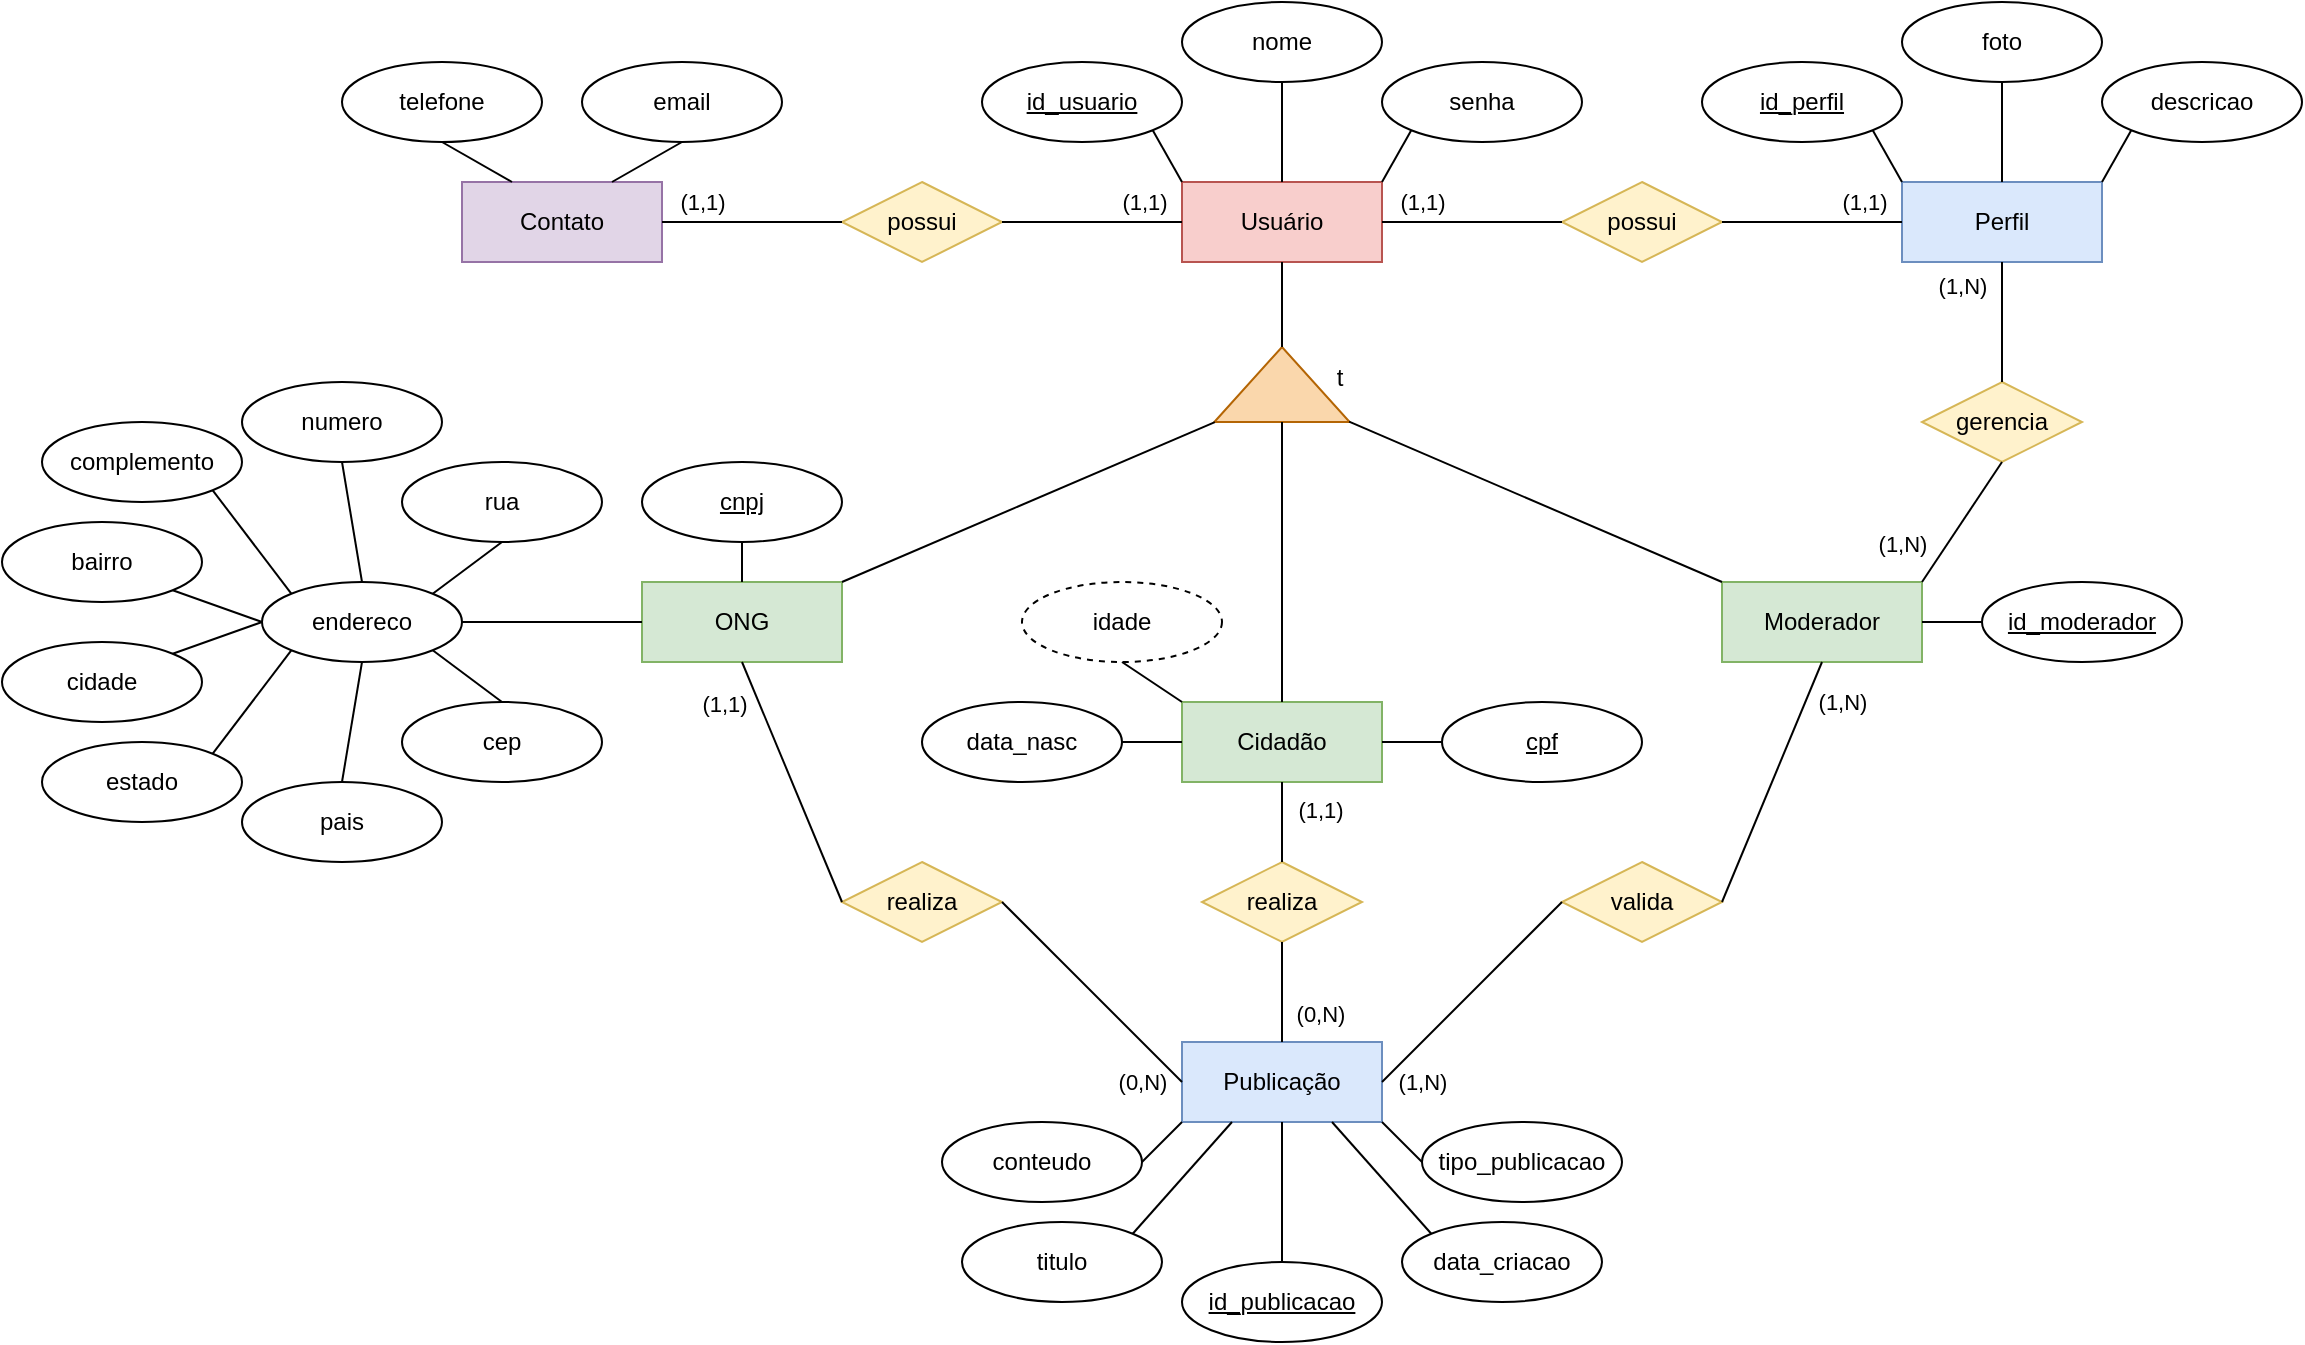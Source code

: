 <mxfile version="26.1.3">
  <diagram name="Página-1" id="IgtQdQog4KXprrLTXbDi">
    <mxGraphModel grid="1" page="0" gridSize="10" guides="1" tooltips="1" connect="1" arrows="1" fold="1" pageScale="1" pageWidth="827" pageHeight="1169" math="0" shadow="0">
      <root>
        <mxCell id="0" />
        <mxCell id="1" parent="0" />
        <mxCell id="9MNxcv8Mi1jSOk7e2wJ6-2" value="Usuário" style="whiteSpace=wrap;html=1;align=center;fillColor=#f8cecc;strokeColor=#b85450;" vertex="1" parent="1">
          <mxGeometry x="290" y="240" width="100" height="40" as="geometry" />
        </mxCell>
        <mxCell id="9MNxcv8Mi1jSOk7e2wJ6-3" value="Cidadão" style="whiteSpace=wrap;html=1;align=center;fillColor=#d5e8d4;strokeColor=#82b366;" vertex="1" parent="1">
          <mxGeometry x="290" y="500" width="100" height="40" as="geometry" />
        </mxCell>
        <mxCell id="9MNxcv8Mi1jSOk7e2wJ6-4" value="nome" style="ellipse;whiteSpace=wrap;html=1;align=center;" vertex="1" parent="1">
          <mxGeometry x="290" y="150" width="100" height="40" as="geometry" />
        </mxCell>
        <mxCell id="9MNxcv8Mi1jSOk7e2wJ6-5" value="senha" style="ellipse;whiteSpace=wrap;html=1;align=center;" vertex="1" parent="1">
          <mxGeometry x="390" y="180" width="100" height="40" as="geometry" />
        </mxCell>
        <mxCell id="9MNxcv8Mi1jSOk7e2wJ6-7" value="id_usuario" style="ellipse;whiteSpace=wrap;html=1;align=center;fontStyle=4;" vertex="1" parent="1">
          <mxGeometry x="190" y="180" width="100" height="40" as="geometry" />
        </mxCell>
        <mxCell id="9MNxcv8Mi1jSOk7e2wJ6-8" value="" style="endArrow=none;html=1;rounded=0;exitX=1;exitY=1;exitDx=0;exitDy=0;entryX=0;entryY=0;entryDx=0;entryDy=0;" edge="1" parent="1" source="9MNxcv8Mi1jSOk7e2wJ6-7" target="9MNxcv8Mi1jSOk7e2wJ6-2">
          <mxGeometry relative="1" as="geometry">
            <mxPoint x="310" y="320" as="sourcePoint" />
            <mxPoint x="470" y="320" as="targetPoint" />
          </mxGeometry>
        </mxCell>
        <mxCell id="9MNxcv8Mi1jSOk7e2wJ6-9" value="" style="endArrow=none;html=1;rounded=0;exitX=0.5;exitY=1;exitDx=0;exitDy=0;entryX=0.5;entryY=0;entryDx=0;entryDy=0;" edge="1" parent="1" source="9MNxcv8Mi1jSOk7e2wJ6-4" target="9MNxcv8Mi1jSOk7e2wJ6-2">
          <mxGeometry relative="1" as="geometry">
            <mxPoint x="320" y="300" as="sourcePoint" />
            <mxPoint x="480" y="300" as="targetPoint" />
          </mxGeometry>
        </mxCell>
        <mxCell id="9MNxcv8Mi1jSOk7e2wJ6-10" value="" style="endArrow=none;html=1;rounded=0;exitX=1;exitY=0;exitDx=0;exitDy=0;entryX=0;entryY=1;entryDx=0;entryDy=0;" edge="1" parent="1" source="9MNxcv8Mi1jSOk7e2wJ6-2" target="9MNxcv8Mi1jSOk7e2wJ6-5">
          <mxGeometry relative="1" as="geometry">
            <mxPoint x="400" y="300" as="sourcePoint" />
            <mxPoint x="560" y="300" as="targetPoint" />
          </mxGeometry>
        </mxCell>
        <mxCell id="9MNxcv8Mi1jSOk7e2wJ6-13" value="" style="triangle;whiteSpace=wrap;html=1;rotation=-90;fillColor=#fad7ac;strokeColor=#b46504;" vertex="1" parent="1">
          <mxGeometry x="321.25" y="307.41" width="37.5" height="67.66" as="geometry" />
        </mxCell>
        <mxCell id="9MNxcv8Mi1jSOk7e2wJ6-14" value="" style="endArrow=none;html=1;rounded=0;exitX=0.5;exitY=1;exitDx=0;exitDy=0;entryX=1;entryY=0.5;entryDx=0;entryDy=0;" edge="1" parent="1" source="9MNxcv8Mi1jSOk7e2wJ6-2" target="9MNxcv8Mi1jSOk7e2wJ6-13">
          <mxGeometry relative="1" as="geometry">
            <mxPoint x="370" y="320" as="sourcePoint" />
            <mxPoint x="530" y="320" as="targetPoint" />
          </mxGeometry>
        </mxCell>
        <mxCell id="9MNxcv8Mi1jSOk7e2wJ6-15" value="ONG" style="whiteSpace=wrap;html=1;align=center;fillColor=#d5e8d4;strokeColor=#82b366;" vertex="1" parent="1">
          <mxGeometry x="20" y="440" width="100" height="40" as="geometry" />
        </mxCell>
        <mxCell id="9MNxcv8Mi1jSOk7e2wJ6-16" value="Moderador" style="whiteSpace=wrap;html=1;align=center;fillColor=#d5e8d4;strokeColor=#82b366;" vertex="1" parent="1">
          <mxGeometry x="560" y="440" width="100" height="40" as="geometry" />
        </mxCell>
        <mxCell id="9MNxcv8Mi1jSOk7e2wJ6-17" value="Contato" style="whiteSpace=wrap;html=1;align=center;fillColor=#e1d5e7;strokeColor=#9673a6;" vertex="1" parent="1">
          <mxGeometry x="-70" y="240" width="100" height="40" as="geometry" />
        </mxCell>
        <mxCell id="9MNxcv8Mi1jSOk7e2wJ6-18" value="possui" style="shape=rhombus;perimeter=rhombusPerimeter;whiteSpace=wrap;html=1;align=center;fillColor=#fff2cc;strokeColor=#d6b656;" vertex="1" parent="1">
          <mxGeometry x="480" y="240" width="80" height="40" as="geometry" />
        </mxCell>
        <mxCell id="9MNxcv8Mi1jSOk7e2wJ6-19" value="Perfil" style="whiteSpace=wrap;html=1;align=center;fillColor=#dae8fc;strokeColor=#6c8ebf;" vertex="1" parent="1">
          <mxGeometry x="650" y="240" width="100" height="40" as="geometry" />
        </mxCell>
        <mxCell id="9MNxcv8Mi1jSOk7e2wJ6-20" value="" style="endArrow=none;html=1;rounded=0;exitX=1;exitY=0.5;exitDx=0;exitDy=0;entryX=0;entryY=0.5;entryDx=0;entryDy=0;" edge="1" parent="1" source="9MNxcv8Mi1jSOk7e2wJ6-2" target="9MNxcv8Mi1jSOk7e2wJ6-18">
          <mxGeometry relative="1" as="geometry">
            <mxPoint x="350" y="290" as="sourcePoint" />
            <mxPoint x="350" y="333" as="targetPoint" />
          </mxGeometry>
        </mxCell>
        <mxCell id="9MNxcv8Mi1jSOk7e2wJ6-99" value="(1,1)" style="edgeLabel;html=1;align=center;verticalAlign=middle;resizable=0;points=[];" vertex="1" connectable="0" parent="9MNxcv8Mi1jSOk7e2wJ6-20">
          <mxGeometry x="-0.293" relative="1" as="geometry">
            <mxPoint x="-12" y="-10" as="offset" />
          </mxGeometry>
        </mxCell>
        <mxCell id="9MNxcv8Mi1jSOk7e2wJ6-21" value="" style="endArrow=none;html=1;rounded=0;exitX=1;exitY=0.5;exitDx=0;exitDy=0;entryX=0;entryY=0.5;entryDx=0;entryDy=0;" edge="1" parent="1" source="9MNxcv8Mi1jSOk7e2wJ6-18" target="9MNxcv8Mi1jSOk7e2wJ6-19">
          <mxGeometry relative="1" as="geometry">
            <mxPoint x="400" y="270" as="sourcePoint" />
            <mxPoint x="530" y="270" as="targetPoint" />
          </mxGeometry>
        </mxCell>
        <mxCell id="9MNxcv8Mi1jSOk7e2wJ6-100" value="(1,1)" style="edgeLabel;html=1;align=center;verticalAlign=middle;resizable=0;points=[];" vertex="1" connectable="0" parent="9MNxcv8Mi1jSOk7e2wJ6-21">
          <mxGeometry x="0.231" relative="1" as="geometry">
            <mxPoint x="15" y="-10" as="offset" />
          </mxGeometry>
        </mxCell>
        <mxCell id="9MNxcv8Mi1jSOk7e2wJ6-22" value="id_perfil" style="ellipse;whiteSpace=wrap;html=1;align=center;fontStyle=4;" vertex="1" parent="1">
          <mxGeometry x="550" y="180" width="100" height="40" as="geometry" />
        </mxCell>
        <mxCell id="9MNxcv8Mi1jSOk7e2wJ6-24" value="descricao" style="ellipse;whiteSpace=wrap;html=1;align=center;" vertex="1" parent="1">
          <mxGeometry x="750" y="180" width="100" height="40" as="geometry" />
        </mxCell>
        <mxCell id="9MNxcv8Mi1jSOk7e2wJ6-26" value="foto" style="ellipse;whiteSpace=wrap;html=1;align=center;" vertex="1" parent="1">
          <mxGeometry x="650" y="150" width="100" height="40" as="geometry" />
        </mxCell>
        <mxCell id="9MNxcv8Mi1jSOk7e2wJ6-27" value="" style="endArrow=none;html=1;rounded=0;exitX=1;exitY=1;exitDx=0;exitDy=0;entryX=0;entryY=0;entryDx=0;entryDy=0;" edge="1" parent="1" source="9MNxcv8Mi1jSOk7e2wJ6-22" target="9MNxcv8Mi1jSOk7e2wJ6-19">
          <mxGeometry relative="1" as="geometry">
            <mxPoint x="700" y="340" as="sourcePoint" />
            <mxPoint x="860" y="340" as="targetPoint" />
          </mxGeometry>
        </mxCell>
        <mxCell id="9MNxcv8Mi1jSOk7e2wJ6-28" value="" style="endArrow=none;html=1;rounded=0;exitX=0.5;exitY=1;exitDx=0;exitDy=0;entryX=0.5;entryY=0;entryDx=0;entryDy=0;" edge="1" parent="1" source="9MNxcv8Mi1jSOk7e2wJ6-26" target="9MNxcv8Mi1jSOk7e2wJ6-19">
          <mxGeometry relative="1" as="geometry">
            <mxPoint x="700" y="310" as="sourcePoint" />
            <mxPoint x="860" y="310" as="targetPoint" />
          </mxGeometry>
        </mxCell>
        <mxCell id="9MNxcv8Mi1jSOk7e2wJ6-29" value="" style="endArrow=none;html=1;rounded=0;exitX=0;exitY=1;exitDx=0;exitDy=0;entryX=1;entryY=0;entryDx=0;entryDy=0;" edge="1" parent="1" source="9MNxcv8Mi1jSOk7e2wJ6-24" target="9MNxcv8Mi1jSOk7e2wJ6-19">
          <mxGeometry relative="1" as="geometry">
            <mxPoint x="750" y="270" as="sourcePoint" />
            <mxPoint x="910" y="270" as="targetPoint" />
          </mxGeometry>
        </mxCell>
        <mxCell id="9MNxcv8Mi1jSOk7e2wJ6-30" value="possui" style="shape=rhombus;perimeter=rhombusPerimeter;whiteSpace=wrap;html=1;align=center;fillColor=#fff2cc;strokeColor=#d6b656;" vertex="1" parent="1">
          <mxGeometry x="120" y="240" width="80" height="40" as="geometry" />
        </mxCell>
        <mxCell id="9MNxcv8Mi1jSOk7e2wJ6-31" value="" style="endArrow=none;html=1;rounded=0;exitX=1;exitY=0.5;exitDx=0;exitDy=0;entryX=0;entryY=0.5;entryDx=0;entryDy=0;" edge="1" parent="1" source="9MNxcv8Mi1jSOk7e2wJ6-30" target="9MNxcv8Mi1jSOk7e2wJ6-2">
          <mxGeometry relative="1" as="geometry">
            <mxPoint x="400" y="270" as="sourcePoint" />
            <mxPoint x="490" y="270" as="targetPoint" />
          </mxGeometry>
        </mxCell>
        <mxCell id="9MNxcv8Mi1jSOk7e2wJ6-97" value="(1,1)" style="edgeLabel;html=1;align=center;verticalAlign=middle;resizable=0;points=[];" vertex="1" connectable="0" parent="9MNxcv8Mi1jSOk7e2wJ6-31">
          <mxGeometry x="0.477" y="-1" relative="1" as="geometry">
            <mxPoint x="4" y="-11" as="offset" />
          </mxGeometry>
        </mxCell>
        <mxCell id="9MNxcv8Mi1jSOk7e2wJ6-32" value="" style="endArrow=none;html=1;rounded=0;exitX=1;exitY=0.5;exitDx=0;exitDy=0;entryX=0;entryY=0.5;entryDx=0;entryDy=0;" edge="1" parent="1" source="9MNxcv8Mi1jSOk7e2wJ6-17" target="9MNxcv8Mi1jSOk7e2wJ6-30">
          <mxGeometry relative="1" as="geometry">
            <mxPoint x="210" y="270" as="sourcePoint" />
            <mxPoint x="300" y="270" as="targetPoint" />
          </mxGeometry>
        </mxCell>
        <mxCell id="9MNxcv8Mi1jSOk7e2wJ6-98" value="(1,1)" style="edgeLabel;html=1;align=center;verticalAlign=middle;resizable=0;points=[];" vertex="1" connectable="0" parent="9MNxcv8Mi1jSOk7e2wJ6-32">
          <mxGeometry x="-0.201" y="1" relative="1" as="geometry">
            <mxPoint x="-16" y="-9" as="offset" />
          </mxGeometry>
        </mxCell>
        <mxCell id="9MNxcv8Mi1jSOk7e2wJ6-34" value="telefone" style="ellipse;whiteSpace=wrap;html=1;align=center;" vertex="1" parent="1">
          <mxGeometry x="-130" y="180" width="100" height="40" as="geometry" />
        </mxCell>
        <mxCell id="9MNxcv8Mi1jSOk7e2wJ6-35" value="email" style="ellipse;whiteSpace=wrap;html=1;align=center;" vertex="1" parent="1">
          <mxGeometry x="-10" y="180" width="100" height="40" as="geometry" />
        </mxCell>
        <mxCell id="9MNxcv8Mi1jSOk7e2wJ6-36" value="" style="endArrow=none;html=1;rounded=0;exitX=0.5;exitY=1;exitDx=0;exitDy=0;entryX=0.25;entryY=0;entryDx=0;entryDy=0;" edge="1" parent="1" source="9MNxcv8Mi1jSOk7e2wJ6-34" target="9MNxcv8Mi1jSOk7e2wJ6-17">
          <mxGeometry relative="1" as="geometry">
            <mxPoint x="-80" y="310" as="sourcePoint" />
            <mxPoint x="80" y="310" as="targetPoint" />
          </mxGeometry>
        </mxCell>
        <mxCell id="9MNxcv8Mi1jSOk7e2wJ6-37" value="" style="endArrow=none;html=1;rounded=0;exitX=0.5;exitY=1;exitDx=0;exitDy=0;entryX=0.75;entryY=0;entryDx=0;entryDy=0;" edge="1" parent="1" source="9MNxcv8Mi1jSOk7e2wJ6-35" target="9MNxcv8Mi1jSOk7e2wJ6-17">
          <mxGeometry relative="1" as="geometry">
            <mxPoint x="-70" y="230" as="sourcePoint" />
            <mxPoint x="-35" y="250" as="targetPoint" />
          </mxGeometry>
        </mxCell>
        <mxCell id="9MNxcv8Mi1jSOk7e2wJ6-38" value="" style="endArrow=none;html=1;rounded=0;exitX=0;exitY=0.5;exitDx=0;exitDy=0;entryX=0.5;entryY=0;entryDx=0;entryDy=0;" edge="1" parent="1" source="9MNxcv8Mi1jSOk7e2wJ6-13" target="9MNxcv8Mi1jSOk7e2wJ6-3">
          <mxGeometry relative="1" as="geometry">
            <mxPoint x="320" y="410" as="sourcePoint" />
            <mxPoint x="480" y="410" as="targetPoint" />
          </mxGeometry>
        </mxCell>
        <mxCell id="9MNxcv8Mi1jSOk7e2wJ6-39" value="" style="endArrow=none;html=1;rounded=0;entryX=0;entryY=0;entryDx=0;entryDy=0;exitX=0.004;exitY=0.996;exitDx=0;exitDy=0;exitPerimeter=0;" edge="1" parent="1" source="9MNxcv8Mi1jSOk7e2wJ6-13" target="9MNxcv8Mi1jSOk7e2wJ6-16">
          <mxGeometry relative="1" as="geometry">
            <mxPoint x="380" y="360" as="sourcePoint" />
            <mxPoint x="350" y="450" as="targetPoint" />
          </mxGeometry>
        </mxCell>
        <mxCell id="9MNxcv8Mi1jSOk7e2wJ6-40" value="" style="endArrow=none;html=1;rounded=0;entryX=1;entryY=0;entryDx=0;entryDy=0;exitX=-0.001;exitY=0.004;exitDx=0;exitDy=0;exitPerimeter=0;" edge="1" parent="1" source="9MNxcv8Mi1jSOk7e2wJ6-13" target="9MNxcv8Mi1jSOk7e2wJ6-15">
          <mxGeometry relative="1" as="geometry">
            <mxPoint x="300" y="360" as="sourcePoint" />
            <mxPoint x="140" y="440" as="targetPoint" />
          </mxGeometry>
        </mxCell>
        <mxCell id="9MNxcv8Mi1jSOk7e2wJ6-41" value="t" style="text;html=1;align=center;verticalAlign=middle;whiteSpace=wrap;rounded=0;" vertex="1" parent="1">
          <mxGeometry x="358.75" y="326.24" width="20" height="23.76" as="geometry" />
        </mxCell>
        <mxCell id="9MNxcv8Mi1jSOk7e2wJ6-42" value="id_moderador" style="ellipse;whiteSpace=wrap;html=1;align=center;fontStyle=4;" vertex="1" parent="1">
          <mxGeometry x="690" y="440" width="100" height="40" as="geometry" />
        </mxCell>
        <mxCell id="9MNxcv8Mi1jSOk7e2wJ6-43" value="" style="endArrow=none;html=1;rounded=0;exitX=1;exitY=0.5;exitDx=0;exitDy=0;entryX=0;entryY=0.5;entryDx=0;entryDy=0;" edge="1" parent="1" source="9MNxcv8Mi1jSOk7e2wJ6-16" target="9MNxcv8Mi1jSOk7e2wJ6-42">
          <mxGeometry width="50" height="50" relative="1" as="geometry">
            <mxPoint x="660" y="470" as="sourcePoint" />
            <mxPoint x="710" y="420" as="targetPoint" />
          </mxGeometry>
        </mxCell>
        <mxCell id="9MNxcv8Mi1jSOk7e2wJ6-44" value="cpf" style="ellipse;whiteSpace=wrap;html=1;align=center;fontStyle=4;" vertex="1" parent="1">
          <mxGeometry x="420" y="500" width="100" height="40" as="geometry" />
        </mxCell>
        <mxCell id="9MNxcv8Mi1jSOk7e2wJ6-47" value="" style="endArrow=none;html=1;rounded=0;entryX=0;entryY=0.5;entryDx=0;entryDy=0;exitX=1;exitY=0.5;exitDx=0;exitDy=0;" edge="1" parent="1" source="9MNxcv8Mi1jSOk7e2wJ6-3" target="9MNxcv8Mi1jSOk7e2wJ6-44">
          <mxGeometry width="50" height="50" relative="1" as="geometry">
            <mxPoint x="400" y="540" as="sourcePoint" />
            <mxPoint x="370" y="570" as="targetPoint" />
          </mxGeometry>
        </mxCell>
        <mxCell id="9MNxcv8Mi1jSOk7e2wJ6-48" value="data_nasc" style="ellipse;whiteSpace=wrap;html=1;align=center;" vertex="1" parent="1">
          <mxGeometry x="160" y="500" width="100" height="40" as="geometry" />
        </mxCell>
        <mxCell id="9MNxcv8Mi1jSOk7e2wJ6-50" value="" style="endArrow=none;html=1;rounded=0;entryX=1;entryY=0.5;entryDx=0;entryDy=0;exitX=0;exitY=0.5;exitDx=0;exitDy=0;" edge="1" parent="1" source="9MNxcv8Mi1jSOk7e2wJ6-3" target="9MNxcv8Mi1jSOk7e2wJ6-48">
          <mxGeometry width="50" height="50" relative="1" as="geometry">
            <mxPoint x="210" y="620" as="sourcePoint" />
            <mxPoint x="260" y="570" as="targetPoint" />
          </mxGeometry>
        </mxCell>
        <mxCell id="9MNxcv8Mi1jSOk7e2wJ6-51" value="idade" style="ellipse;whiteSpace=wrap;html=1;align=center;dashed=1;" vertex="1" parent="1">
          <mxGeometry x="210" y="440" width="100" height="40" as="geometry" />
        </mxCell>
        <mxCell id="9MNxcv8Mi1jSOk7e2wJ6-52" value="" style="endArrow=none;html=1;rounded=0;entryX=0.5;entryY=1;entryDx=0;entryDy=0;exitX=0;exitY=0;exitDx=0;exitDy=0;" edge="1" parent="1" source="9MNxcv8Mi1jSOk7e2wJ6-3" target="9MNxcv8Mi1jSOk7e2wJ6-51">
          <mxGeometry width="50" height="50" relative="1" as="geometry">
            <mxPoint x="300" y="530" as="sourcePoint" />
            <mxPoint x="270" y="530" as="targetPoint" />
          </mxGeometry>
        </mxCell>
        <mxCell id="9MNxcv8Mi1jSOk7e2wJ6-53" value="cnpj" style="ellipse;whiteSpace=wrap;html=1;align=center;fontStyle=4;" vertex="1" parent="1">
          <mxGeometry x="20" y="380" width="100" height="40" as="geometry" />
        </mxCell>
        <mxCell id="9MNxcv8Mi1jSOk7e2wJ6-54" value="" style="endArrow=none;html=1;rounded=0;exitX=0.5;exitY=1;exitDx=0;exitDy=0;entryX=0.5;entryY=0;entryDx=0;entryDy=0;" edge="1" parent="1" source="9MNxcv8Mi1jSOk7e2wJ6-53" target="9MNxcv8Mi1jSOk7e2wJ6-15">
          <mxGeometry relative="1" as="geometry">
            <mxPoint x="140" y="380" as="sourcePoint" />
            <mxPoint x="300" y="380" as="targetPoint" />
          </mxGeometry>
        </mxCell>
        <mxCell id="9MNxcv8Mi1jSOk7e2wJ6-55" value="endereco" style="ellipse;whiteSpace=wrap;html=1;align=center;" vertex="1" parent="1">
          <mxGeometry x="-170" y="440" width="100" height="40" as="geometry" />
        </mxCell>
        <mxCell id="9MNxcv8Mi1jSOk7e2wJ6-56" value="" style="endArrow=none;html=1;rounded=0;exitX=1;exitY=0.5;exitDx=0;exitDy=0;entryX=0;entryY=0.5;entryDx=0;entryDy=0;" edge="1" parent="1" source="9MNxcv8Mi1jSOk7e2wJ6-55" target="9MNxcv8Mi1jSOk7e2wJ6-15">
          <mxGeometry width="50" height="50" relative="1" as="geometry">
            <mxPoint x="670" y="470" as="sourcePoint" />
            <mxPoint x="700" y="470" as="targetPoint" />
          </mxGeometry>
        </mxCell>
        <mxCell id="9MNxcv8Mi1jSOk7e2wJ6-57" value="pais" style="ellipse;whiteSpace=wrap;html=1;align=center;" vertex="1" parent="1">
          <mxGeometry x="-180" y="540" width="100" height="40" as="geometry" />
        </mxCell>
        <mxCell id="9MNxcv8Mi1jSOk7e2wJ6-58" value="estado" style="ellipse;whiteSpace=wrap;html=1;align=center;" vertex="1" parent="1">
          <mxGeometry x="-280" y="520" width="100" height="40" as="geometry" />
        </mxCell>
        <mxCell id="9MNxcv8Mi1jSOk7e2wJ6-59" value="cep" style="ellipse;whiteSpace=wrap;html=1;align=center;" vertex="1" parent="1">
          <mxGeometry x="-100" y="500" width="100" height="40" as="geometry" />
        </mxCell>
        <mxCell id="9MNxcv8Mi1jSOk7e2wJ6-60" value="bairro" style="ellipse;whiteSpace=wrap;html=1;align=center;" vertex="1" parent="1">
          <mxGeometry x="-300" y="410" width="100" height="40" as="geometry" />
        </mxCell>
        <mxCell id="9MNxcv8Mi1jSOk7e2wJ6-61" value="complemento" style="ellipse;whiteSpace=wrap;html=1;align=center;" vertex="1" parent="1">
          <mxGeometry x="-280" y="360" width="100" height="40" as="geometry" />
        </mxCell>
        <mxCell id="9MNxcv8Mi1jSOk7e2wJ6-62" value="numero" style="ellipse;whiteSpace=wrap;html=1;align=center;" vertex="1" parent="1">
          <mxGeometry x="-180" y="340" width="100" height="40" as="geometry" />
        </mxCell>
        <mxCell id="9MNxcv8Mi1jSOk7e2wJ6-63" value="rua" style="ellipse;whiteSpace=wrap;html=1;align=center;" vertex="1" parent="1">
          <mxGeometry x="-100" y="380" width="100" height="40" as="geometry" />
        </mxCell>
        <mxCell id="9MNxcv8Mi1jSOk7e2wJ6-64" value="cidade" style="ellipse;whiteSpace=wrap;html=1;align=center;" vertex="1" parent="1">
          <mxGeometry x="-300" y="470" width="100" height="40" as="geometry" />
        </mxCell>
        <mxCell id="9MNxcv8Mi1jSOk7e2wJ6-65" value="" style="endArrow=none;html=1;rounded=0;exitX=1;exitY=1;exitDx=0;exitDy=0;entryX=0.5;entryY=0;entryDx=0;entryDy=0;" edge="1" parent="1" source="9MNxcv8Mi1jSOk7e2wJ6-55" target="9MNxcv8Mi1jSOk7e2wJ6-59">
          <mxGeometry relative="1" as="geometry">
            <mxPoint x="-80" y="590" as="sourcePoint" />
            <mxPoint x="80" y="590" as="targetPoint" />
          </mxGeometry>
        </mxCell>
        <mxCell id="9MNxcv8Mi1jSOk7e2wJ6-66" value="" style="endArrow=none;html=1;rounded=0;exitX=0.5;exitY=1;exitDx=0;exitDy=0;entryX=1;entryY=0;entryDx=0;entryDy=0;" edge="1" parent="1" source="9MNxcv8Mi1jSOk7e2wJ6-63" target="9MNxcv8Mi1jSOk7e2wJ6-55">
          <mxGeometry relative="1" as="geometry">
            <mxPoint x="-75" y="484" as="sourcePoint" />
            <mxPoint x="-40" y="510" as="targetPoint" />
          </mxGeometry>
        </mxCell>
        <mxCell id="9MNxcv8Mi1jSOk7e2wJ6-67" value="" style="endArrow=none;html=1;rounded=0;exitX=0.5;exitY=1;exitDx=0;exitDy=0;entryX=0.5;entryY=0;entryDx=0;entryDy=0;" edge="1" parent="1" source="9MNxcv8Mi1jSOk7e2wJ6-62" target="9MNxcv8Mi1jSOk7e2wJ6-55">
          <mxGeometry relative="1" as="geometry">
            <mxPoint x="-40" y="430" as="sourcePoint" />
            <mxPoint x="-75" y="456" as="targetPoint" />
          </mxGeometry>
        </mxCell>
        <mxCell id="9MNxcv8Mi1jSOk7e2wJ6-68" value="" style="endArrow=none;html=1;rounded=0;exitX=0.5;exitY=1;exitDx=0;exitDy=0;entryX=0.5;entryY=0;entryDx=0;entryDy=0;" edge="1" parent="1" source="9MNxcv8Mi1jSOk7e2wJ6-55" target="9MNxcv8Mi1jSOk7e2wJ6-57">
          <mxGeometry relative="1" as="geometry">
            <mxPoint x="-120" y="390" as="sourcePoint" />
            <mxPoint x="-110" y="450" as="targetPoint" />
          </mxGeometry>
        </mxCell>
        <mxCell id="9MNxcv8Mi1jSOk7e2wJ6-69" value="" style="endArrow=none;html=1;rounded=0;exitX=0;exitY=1;exitDx=0;exitDy=0;entryX=1;entryY=0;entryDx=0;entryDy=0;" edge="1" parent="1" source="9MNxcv8Mi1jSOk7e2wJ6-55" target="9MNxcv8Mi1jSOk7e2wJ6-58">
          <mxGeometry relative="1" as="geometry">
            <mxPoint x="-110" y="490" as="sourcePoint" />
            <mxPoint x="-120" y="550" as="targetPoint" />
          </mxGeometry>
        </mxCell>
        <mxCell id="9MNxcv8Mi1jSOk7e2wJ6-70" value="" style="endArrow=none;html=1;rounded=0;exitX=0;exitY=0;exitDx=0;exitDy=0;entryX=1;entryY=1;entryDx=0;entryDy=0;" edge="1" parent="1" source="9MNxcv8Mi1jSOk7e2wJ6-55" target="9MNxcv8Mi1jSOk7e2wJ6-61">
          <mxGeometry relative="1" as="geometry">
            <mxPoint x="-145" y="484" as="sourcePoint" />
            <mxPoint x="-185" y="536" as="targetPoint" />
          </mxGeometry>
        </mxCell>
        <mxCell id="9MNxcv8Mi1jSOk7e2wJ6-71" value="" style="endArrow=none;html=1;rounded=0;exitX=0;exitY=0.5;exitDx=0;exitDy=0;entryX=1;entryY=1;entryDx=0;entryDy=0;" edge="1" parent="1" source="9MNxcv8Mi1jSOk7e2wJ6-55" target="9MNxcv8Mi1jSOk7e2wJ6-60">
          <mxGeometry relative="1" as="geometry">
            <mxPoint x="-145" y="456" as="sourcePoint" />
            <mxPoint x="-185" y="404" as="targetPoint" />
          </mxGeometry>
        </mxCell>
        <mxCell id="9MNxcv8Mi1jSOk7e2wJ6-72" value="" style="endArrow=none;html=1;rounded=0;exitX=0;exitY=0.5;exitDx=0;exitDy=0;entryX=1;entryY=0;entryDx=0;entryDy=0;" edge="1" parent="1" source="9MNxcv8Mi1jSOk7e2wJ6-55" target="9MNxcv8Mi1jSOk7e2wJ6-64">
          <mxGeometry relative="1" as="geometry">
            <mxPoint x="-160" y="470" as="sourcePoint" />
            <mxPoint x="-205" y="454" as="targetPoint" />
          </mxGeometry>
        </mxCell>
        <mxCell id="9MNxcv8Mi1jSOk7e2wJ6-73" value="gerencia" style="shape=rhombus;perimeter=rhombusPerimeter;whiteSpace=wrap;html=1;align=center;fillColor=#fff2cc;strokeColor=#d6b656;" vertex="1" parent="1">
          <mxGeometry x="660" y="340" width="80" height="40" as="geometry" />
        </mxCell>
        <mxCell id="9MNxcv8Mi1jSOk7e2wJ6-74" value="" style="endArrow=none;html=1;rounded=0;exitX=1;exitY=0;exitDx=0;exitDy=0;entryX=0.5;entryY=1;entryDx=0;entryDy=0;" edge="1" parent="1" source="9MNxcv8Mi1jSOk7e2wJ6-16" target="9MNxcv8Mi1jSOk7e2wJ6-73">
          <mxGeometry relative="1" as="geometry">
            <mxPoint x="660" y="400" as="sourcePoint" />
            <mxPoint x="820" y="400" as="targetPoint" />
          </mxGeometry>
        </mxCell>
        <mxCell id="9MNxcv8Mi1jSOk7e2wJ6-102" value="(1,N)" style="edgeLabel;html=1;align=center;verticalAlign=middle;resizable=0;points=[];" vertex="1" connectable="0" parent="9MNxcv8Mi1jSOk7e2wJ6-74">
          <mxGeometry x="-0.435" y="1" relative="1" as="geometry">
            <mxPoint x="-21" y="-2" as="offset" />
          </mxGeometry>
        </mxCell>
        <mxCell id="9MNxcv8Mi1jSOk7e2wJ6-75" value="" style="endArrow=none;html=1;rounded=0;exitX=0.5;exitY=0;exitDx=0;exitDy=0;entryX=0.5;entryY=1;entryDx=0;entryDy=0;" edge="1" parent="1" source="9MNxcv8Mi1jSOk7e2wJ6-73" target="9MNxcv8Mi1jSOk7e2wJ6-19">
          <mxGeometry relative="1" as="geometry">
            <mxPoint x="670" y="450" as="sourcePoint" />
            <mxPoint x="710" y="390" as="targetPoint" />
          </mxGeometry>
        </mxCell>
        <mxCell id="9MNxcv8Mi1jSOk7e2wJ6-101" value="(1,N)" style="edgeLabel;html=1;align=center;verticalAlign=middle;resizable=0;points=[];" vertex="1" connectable="0" parent="9MNxcv8Mi1jSOk7e2wJ6-75">
          <mxGeometry x="0.623" y="3" relative="1" as="geometry">
            <mxPoint x="-17" as="offset" />
          </mxGeometry>
        </mxCell>
        <mxCell id="9MNxcv8Mi1jSOk7e2wJ6-76" value="valida" style="shape=rhombus;perimeter=rhombusPerimeter;whiteSpace=wrap;html=1;align=center;fillColor=#fff2cc;strokeColor=#d6b656;" vertex="1" parent="1">
          <mxGeometry x="480" y="580" width="80" height="40" as="geometry" />
        </mxCell>
        <mxCell id="9MNxcv8Mi1jSOk7e2wJ6-77" value="Publicação" style="whiteSpace=wrap;html=1;align=center;fillColor=#dae8fc;strokeColor=#6c8ebf;" vertex="1" parent="1">
          <mxGeometry x="290" y="670" width="100" height="40" as="geometry" />
        </mxCell>
        <mxCell id="9MNxcv8Mi1jSOk7e2wJ6-78" value="" style="endArrow=none;html=1;rounded=0;exitX=1;exitY=0.5;exitDx=0;exitDy=0;entryX=0.5;entryY=1;entryDx=0;entryDy=0;" edge="1" parent="1" source="9MNxcv8Mi1jSOk7e2wJ6-76" target="9MNxcv8Mi1jSOk7e2wJ6-16">
          <mxGeometry relative="1" as="geometry">
            <mxPoint x="490" y="530" as="sourcePoint" />
            <mxPoint x="650" y="530" as="targetPoint" />
          </mxGeometry>
        </mxCell>
        <mxCell id="9MNxcv8Mi1jSOk7e2wJ6-103" value="(1,N)" style="edgeLabel;html=1;align=center;verticalAlign=middle;resizable=0;points=[];" vertex="1" connectable="0" parent="9MNxcv8Mi1jSOk7e2wJ6-78">
          <mxGeometry x="0.497" y="4" relative="1" as="geometry">
            <mxPoint x="26" y="-9" as="offset" />
          </mxGeometry>
        </mxCell>
        <mxCell id="9MNxcv8Mi1jSOk7e2wJ6-79" value="" style="endArrow=none;html=1;rounded=0;exitX=1;exitY=0.5;exitDx=0;exitDy=0;entryX=0;entryY=0.5;entryDx=0;entryDy=0;" edge="1" parent="1" source="9MNxcv8Mi1jSOk7e2wJ6-77" target="9MNxcv8Mi1jSOk7e2wJ6-76">
          <mxGeometry relative="1" as="geometry">
            <mxPoint x="570" y="660" as="sourcePoint" />
            <mxPoint x="620" y="530" as="targetPoint" />
          </mxGeometry>
        </mxCell>
        <mxCell id="9MNxcv8Mi1jSOk7e2wJ6-104" value="(1,N)" style="edgeLabel;html=1;align=center;verticalAlign=middle;resizable=0;points=[];" vertex="1" connectable="0" parent="9MNxcv8Mi1jSOk7e2wJ6-79">
          <mxGeometry x="-0.673" y="-1" relative="1" as="geometry">
            <mxPoint x="4" y="14" as="offset" />
          </mxGeometry>
        </mxCell>
        <mxCell id="9MNxcv8Mi1jSOk7e2wJ6-80" value="realiza" style="shape=rhombus;perimeter=rhombusPerimeter;whiteSpace=wrap;html=1;align=center;fillColor=#fff2cc;strokeColor=#d6b656;" vertex="1" parent="1">
          <mxGeometry x="300" y="580" width="80" height="40" as="geometry" />
        </mxCell>
        <mxCell id="9MNxcv8Mi1jSOk7e2wJ6-81" value="realiza" style="shape=rhombus;perimeter=rhombusPerimeter;whiteSpace=wrap;html=1;align=center;fillColor=#fff2cc;strokeColor=#d6b656;" vertex="1" parent="1">
          <mxGeometry x="120" y="580" width="80" height="40" as="geometry" />
        </mxCell>
        <mxCell id="9MNxcv8Mi1jSOk7e2wJ6-82" value="" style="endArrow=none;html=1;rounded=0;exitX=0.5;exitY=0;exitDx=0;exitDy=0;entryX=0.5;entryY=1;entryDx=0;entryDy=0;" edge="1" parent="1" source="9MNxcv8Mi1jSOk7e2wJ6-77" target="9MNxcv8Mi1jSOk7e2wJ6-80">
          <mxGeometry relative="1" as="geometry">
            <mxPoint x="400" y="710" as="sourcePoint" />
            <mxPoint x="490" y="610" as="targetPoint" />
          </mxGeometry>
        </mxCell>
        <mxCell id="9MNxcv8Mi1jSOk7e2wJ6-106" value="(0,N)" style="edgeLabel;html=1;align=center;verticalAlign=middle;resizable=0;points=[];" vertex="1" connectable="0" parent="9MNxcv8Mi1jSOk7e2wJ6-82">
          <mxGeometry x="-0.443" y="2" relative="1" as="geometry">
            <mxPoint x="21" as="offset" />
          </mxGeometry>
        </mxCell>
        <mxCell id="9MNxcv8Mi1jSOk7e2wJ6-83" value="" style="endArrow=none;html=1;rounded=0;exitX=0.5;exitY=0;exitDx=0;exitDy=0;entryX=0.5;entryY=1;entryDx=0;entryDy=0;" edge="1" parent="1" source="9MNxcv8Mi1jSOk7e2wJ6-80" target="9MNxcv8Mi1jSOk7e2wJ6-3">
          <mxGeometry relative="1" as="geometry">
            <mxPoint x="350" y="730" as="sourcePoint" />
            <mxPoint x="349" y="670" as="targetPoint" />
          </mxGeometry>
        </mxCell>
        <mxCell id="9MNxcv8Mi1jSOk7e2wJ6-105" value="(1,1)" style="edgeLabel;html=1;align=center;verticalAlign=middle;resizable=0;points=[];" vertex="1" connectable="0" parent="9MNxcv8Mi1jSOk7e2wJ6-83">
          <mxGeometry x="0.297" relative="1" as="geometry">
            <mxPoint x="19" as="offset" />
          </mxGeometry>
        </mxCell>
        <mxCell id="9MNxcv8Mi1jSOk7e2wJ6-84" value="" style="endArrow=none;html=1;rounded=0;exitX=0;exitY=0.5;exitDx=0;exitDy=0;entryX=1;entryY=0.5;entryDx=0;entryDy=0;" edge="1" parent="1" source="9MNxcv8Mi1jSOk7e2wJ6-77" target="9MNxcv8Mi1jSOk7e2wJ6-81">
          <mxGeometry relative="1" as="geometry">
            <mxPoint x="350" y="590" as="sourcePoint" />
            <mxPoint x="350" y="510" as="targetPoint" />
          </mxGeometry>
        </mxCell>
        <mxCell id="9MNxcv8Mi1jSOk7e2wJ6-107" value="(0,N)" style="edgeLabel;html=1;align=center;verticalAlign=middle;resizable=0;points=[];" vertex="1" connectable="0" parent="9MNxcv8Mi1jSOk7e2wJ6-84">
          <mxGeometry x="-0.611" y="1" relative="1" as="geometry">
            <mxPoint x="-2" y="17" as="offset" />
          </mxGeometry>
        </mxCell>
        <mxCell id="9MNxcv8Mi1jSOk7e2wJ6-85" value="" style="endArrow=none;html=1;rounded=0;exitX=0;exitY=0.5;exitDx=0;exitDy=0;entryX=0.5;entryY=1;entryDx=0;entryDy=0;" edge="1" parent="1" source="9MNxcv8Mi1jSOk7e2wJ6-81" target="9MNxcv8Mi1jSOk7e2wJ6-15">
          <mxGeometry relative="1" as="geometry">
            <mxPoint x="300" y="750" as="sourcePoint" />
            <mxPoint x="210" y="650" as="targetPoint" />
          </mxGeometry>
        </mxCell>
        <mxCell id="9MNxcv8Mi1jSOk7e2wJ6-108" value="(1,1)" style="edgeLabel;html=1;align=center;verticalAlign=middle;resizable=0;points=[];" vertex="1" connectable="0" parent="9MNxcv8Mi1jSOk7e2wJ6-85">
          <mxGeometry x="0.664" relative="1" as="geometry">
            <mxPoint x="-18" as="offset" />
          </mxGeometry>
        </mxCell>
        <mxCell id="9MNxcv8Mi1jSOk7e2wJ6-86" value="id_publicacao" style="ellipse;whiteSpace=wrap;html=1;align=center;fontStyle=4;" vertex="1" parent="1">
          <mxGeometry x="290" y="780" width="100" height="40" as="geometry" />
        </mxCell>
        <mxCell id="9MNxcv8Mi1jSOk7e2wJ6-87" value="titulo" style="ellipse;whiteSpace=wrap;html=1;align=center;" vertex="1" parent="1">
          <mxGeometry x="180" y="760" width="100" height="40" as="geometry" />
        </mxCell>
        <mxCell id="9MNxcv8Mi1jSOk7e2wJ6-88" value="conteudo" style="ellipse;whiteSpace=wrap;html=1;align=center;" vertex="1" parent="1">
          <mxGeometry x="170" y="710" width="100" height="40" as="geometry" />
        </mxCell>
        <mxCell id="9MNxcv8Mi1jSOk7e2wJ6-89" value="data_criacao" style="ellipse;whiteSpace=wrap;html=1;align=center;" vertex="1" parent="1">
          <mxGeometry x="400" y="760" width="100" height="40" as="geometry" />
        </mxCell>
        <mxCell id="9MNxcv8Mi1jSOk7e2wJ6-90" value="tipo_publicacao" style="ellipse;whiteSpace=wrap;html=1;align=center;" vertex="1" parent="1">
          <mxGeometry x="410" y="710" width="100" height="40" as="geometry" />
        </mxCell>
        <mxCell id="9MNxcv8Mi1jSOk7e2wJ6-92" value="" style="endArrow=none;html=1;rounded=0;exitX=0.5;exitY=0;exitDx=0;exitDy=0;entryX=0.5;entryY=1;entryDx=0;entryDy=0;" edge="1" parent="1" source="9MNxcv8Mi1jSOk7e2wJ6-86" target="9MNxcv8Mi1jSOk7e2wJ6-77">
          <mxGeometry relative="1" as="geometry">
            <mxPoint x="330" y="760" as="sourcePoint" />
            <mxPoint x="490" y="760" as="targetPoint" />
          </mxGeometry>
        </mxCell>
        <mxCell id="9MNxcv8Mi1jSOk7e2wJ6-93" value="" style="endArrow=none;html=1;rounded=0;exitX=1;exitY=0;exitDx=0;exitDy=0;entryX=0.25;entryY=1;entryDx=0;entryDy=0;" edge="1" parent="1" source="9MNxcv8Mi1jSOk7e2wJ6-87" target="9MNxcv8Mi1jSOk7e2wJ6-77">
          <mxGeometry relative="1" as="geometry">
            <mxPoint x="250" y="820" as="sourcePoint" />
            <mxPoint x="410" y="820" as="targetPoint" />
          </mxGeometry>
        </mxCell>
        <mxCell id="9MNxcv8Mi1jSOk7e2wJ6-94" value="" style="endArrow=none;html=1;rounded=0;exitX=1;exitY=0.5;exitDx=0;exitDy=0;entryX=0;entryY=1;entryDx=0;entryDy=0;" edge="1" parent="1" source="9MNxcv8Mi1jSOk7e2wJ6-88" target="9MNxcv8Mi1jSOk7e2wJ6-77">
          <mxGeometry relative="1" as="geometry">
            <mxPoint x="290" y="770" as="sourcePoint" />
            <mxPoint x="450" y="770" as="targetPoint" />
          </mxGeometry>
        </mxCell>
        <mxCell id="9MNxcv8Mi1jSOk7e2wJ6-95" value="" style="endArrow=none;html=1;rounded=0;exitX=0;exitY=0;exitDx=0;exitDy=0;entryX=0.75;entryY=1;entryDx=0;entryDy=0;" edge="1" parent="1" source="9MNxcv8Mi1jSOk7e2wJ6-89" target="9MNxcv8Mi1jSOk7e2wJ6-77">
          <mxGeometry relative="1" as="geometry">
            <mxPoint x="390" y="760" as="sourcePoint" />
            <mxPoint x="550" y="760" as="targetPoint" />
          </mxGeometry>
        </mxCell>
        <mxCell id="9MNxcv8Mi1jSOk7e2wJ6-96" value="" style="endArrow=none;html=1;rounded=0;exitX=0;exitY=0.5;exitDx=0;exitDy=0;entryX=1;entryY=1;entryDx=0;entryDy=0;" edge="1" parent="1" source="9MNxcv8Mi1jSOk7e2wJ6-90" target="9MNxcv8Mi1jSOk7e2wJ6-77">
          <mxGeometry relative="1" as="geometry">
            <mxPoint x="530" y="750" as="sourcePoint" />
            <mxPoint x="690" y="750" as="targetPoint" />
          </mxGeometry>
        </mxCell>
      </root>
    </mxGraphModel>
  </diagram>
</mxfile>
